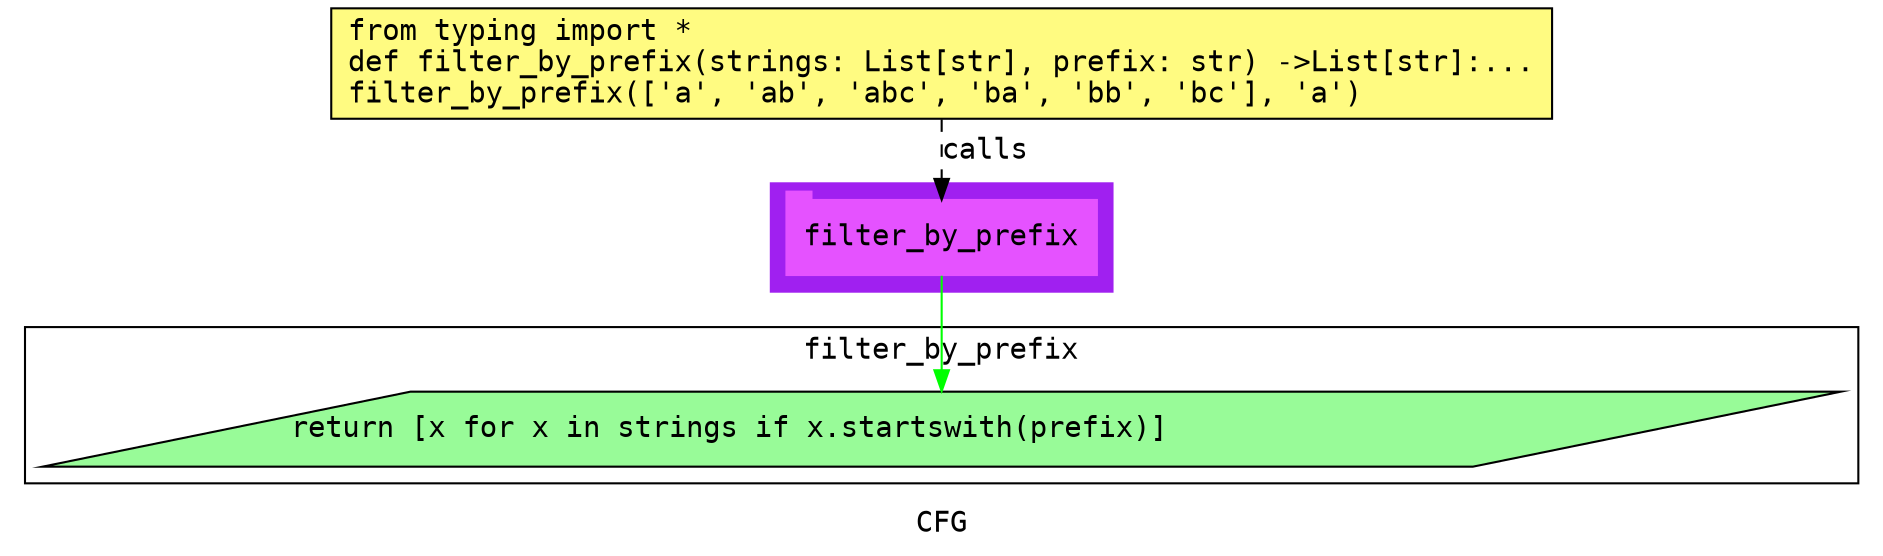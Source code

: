 digraph cluster166CFG {
	graph [bb="0,0,864,259",
		compound=True,
		fontname="DejaVu Sans Mono",
		label=CFG,
		lheight=0.21,
		lp="432,11.5",
		lwidth=0.35,
		pack=False,
		rankdir=TB,
		ranksep=0.02
	];
	node [fontname="DejaVu Sans Mono",
		label="\N"
	];
	edge [fontname="DejaVu Sans Mono"];
	subgraph cluster_1 {
		graph [bb="350,123,514,175",
			color=purple,
			compound=true,
			fontname="DejaVu Sans Mono",
			label="",
			rankdir=TB,
			ranksep=0.02,
			shape=tab,
			style=filled
		];
		node [fontname="DejaVu Sans Mono"];
		edge [fontname="DejaVu Sans Mono"];
		6	[color="#E552FF",
			height=0.5,
			label=filter_by_prefix,
			linenum="[7]",
			pos="432,149",
			shape=tab,
			style=filled,
			width=2.0694];
	}
	subgraph cluster0filter_by_prefix {
		graph [bb="8,31,856,106",
			compound=True,
			fontname="DejaVu Sans Mono",
			label=filter_by_prefix,
			lheight=0.21,
			lp="432,94.5",
			lwidth=1.85,
			pack=False,
			rankdir=TB,
			ranksep=0.02
		];
		node [fontname="DejaVu Sans Mono"];
		edge [fontname="DejaVu Sans Mono"];
		3	[fillcolor="#98fb98",
			height=0.5,
			label="return [x for x in strings if x.startswith(prefix)]\l",
			linenum="[5]",
			pos="432,57",
			shape=parallelogram,
			style="filled,solid",
			width=11.568];
	}
	1	[fillcolor="#FFFB81",
		height=0.73611,
		label="from typing import *\ldef filter_by_prefix(strings: List[str], prefix: str) ->List[str]:...\lfilter_by_prefix(['a', 'ab', 'abc', '\
ba', 'bb', 'bc'], 'a')\l",
		linenum="[1]",
		pos="432,232.5",
		shape=rectangle,
		style="filled,solid",
		width=8.1389];
	1 -> 6	[label=calls,
		lp="453,190.5",
		pos="e,432,167.13 432,205.71 432,196.66 432,186.47 432,177.3",
		style=dashed];
	6 -> 3	[color=green,
		pos="e,432,75.3 432,130.65 432,117.82 432,100.11 432,85.381"];
}
